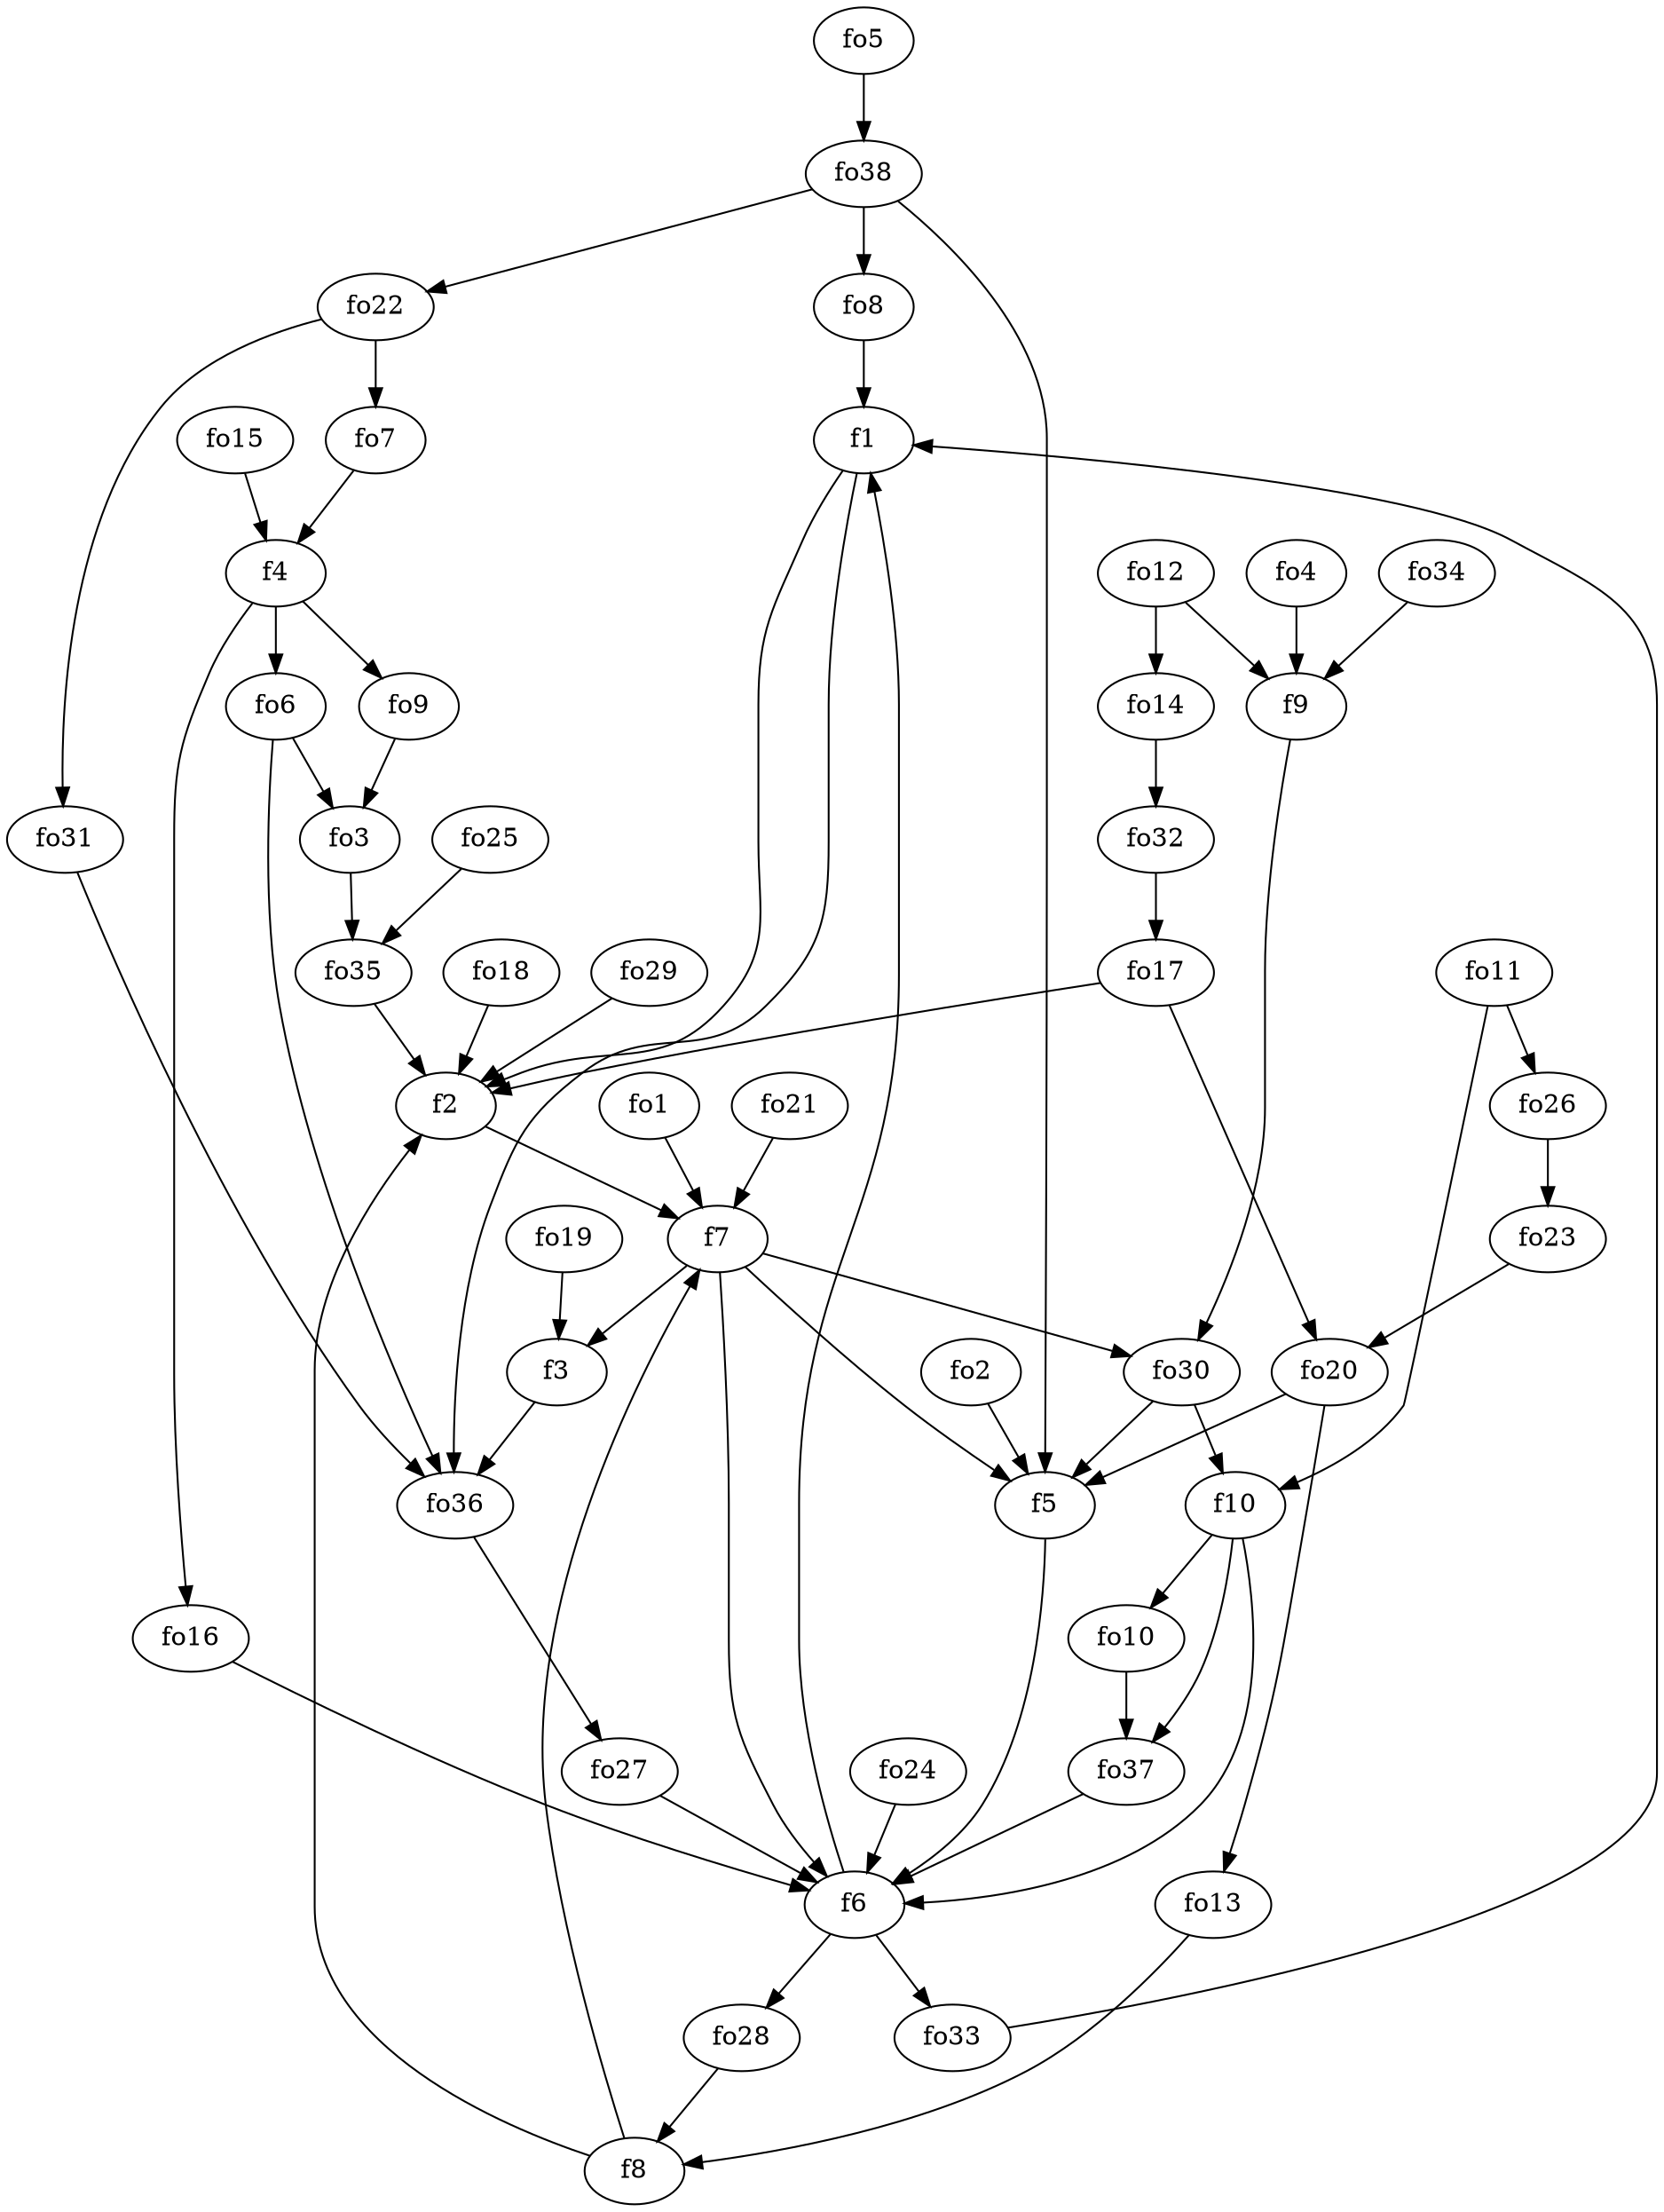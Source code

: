 strict digraph  {
f1;
f2;
f3;
f4;
f5;
f6;
f7;
f8;
f9;
f10;
fo1;
fo2;
fo3;
fo4;
fo5;
fo6;
fo7;
fo8;
fo9;
fo10;
fo11;
fo12;
fo13;
fo14;
fo15;
fo16;
fo17;
fo18;
fo19;
fo20;
fo21;
fo22;
fo23;
fo24;
fo25;
fo26;
fo27;
fo28;
fo29;
fo30;
fo31;
fo32;
fo33;
fo34;
fo35;
fo36;
fo37;
fo38;
f1 -> fo36  [weight=2];
f1 -> f2  [weight=2];
f2 -> f7  [weight=2];
f3 -> fo36  [weight=2];
f4 -> fo9  [weight=2];
f4 -> fo16  [weight=2];
f4 -> fo6  [weight=2];
f5 -> f6  [weight=2];
f6 -> fo33  [weight=2];
f6 -> fo28  [weight=2];
f6 -> f1  [weight=2];
f7 -> f6  [weight=2];
f7 -> fo30  [weight=2];
f7 -> f3  [weight=2];
f7 -> f5  [weight=2];
f8 -> f2  [weight=2];
f8 -> f7  [weight=2];
f9 -> fo30  [weight=2];
f10 -> f6  [weight=2];
f10 -> fo37  [weight=2];
f10 -> fo10  [weight=2];
fo1 -> f7  [weight=2];
fo2 -> f5  [weight=2];
fo3 -> fo35  [weight=2];
fo4 -> f9  [weight=2];
fo5 -> fo38  [weight=2];
fo6 -> fo3  [weight=2];
fo6 -> fo36  [weight=2];
fo7 -> f4  [weight=2];
fo8 -> f1  [weight=2];
fo9 -> fo3  [weight=2];
fo10 -> fo37  [weight=2];
fo11 -> fo26  [weight=2];
fo11 -> f10  [weight=2];
fo12 -> f9  [weight=2];
fo12 -> fo14  [weight=2];
fo13 -> f8  [weight=2];
fo14 -> fo32  [weight=2];
fo15 -> f4  [weight=2];
fo16 -> f6  [weight=2];
fo17 -> f2  [weight=2];
fo17 -> fo20  [weight=2];
fo18 -> f2  [weight=2];
fo19 -> f3  [weight=2];
fo20 -> fo13  [weight=2];
fo20 -> f5  [weight=2];
fo21 -> f7  [weight=2];
fo22 -> fo7  [weight=2];
fo22 -> fo31  [weight=2];
fo23 -> fo20  [weight=2];
fo24 -> f6  [weight=2];
fo25 -> fo35  [weight=2];
fo26 -> fo23  [weight=2];
fo27 -> f6  [weight=2];
fo28 -> f8  [weight=2];
fo29 -> f2  [weight=2];
fo30 -> f10  [weight=2];
fo30 -> f5  [weight=2];
fo31 -> fo36  [weight=2];
fo32 -> fo17  [weight=2];
fo33 -> f1  [weight=2];
fo34 -> f9  [weight=2];
fo35 -> f2  [weight=2];
fo36 -> fo27  [weight=2];
fo37 -> f6  [weight=2];
fo38 -> f5  [weight=2];
fo38 -> fo22  [weight=2];
fo38 -> fo8  [weight=2];
}
